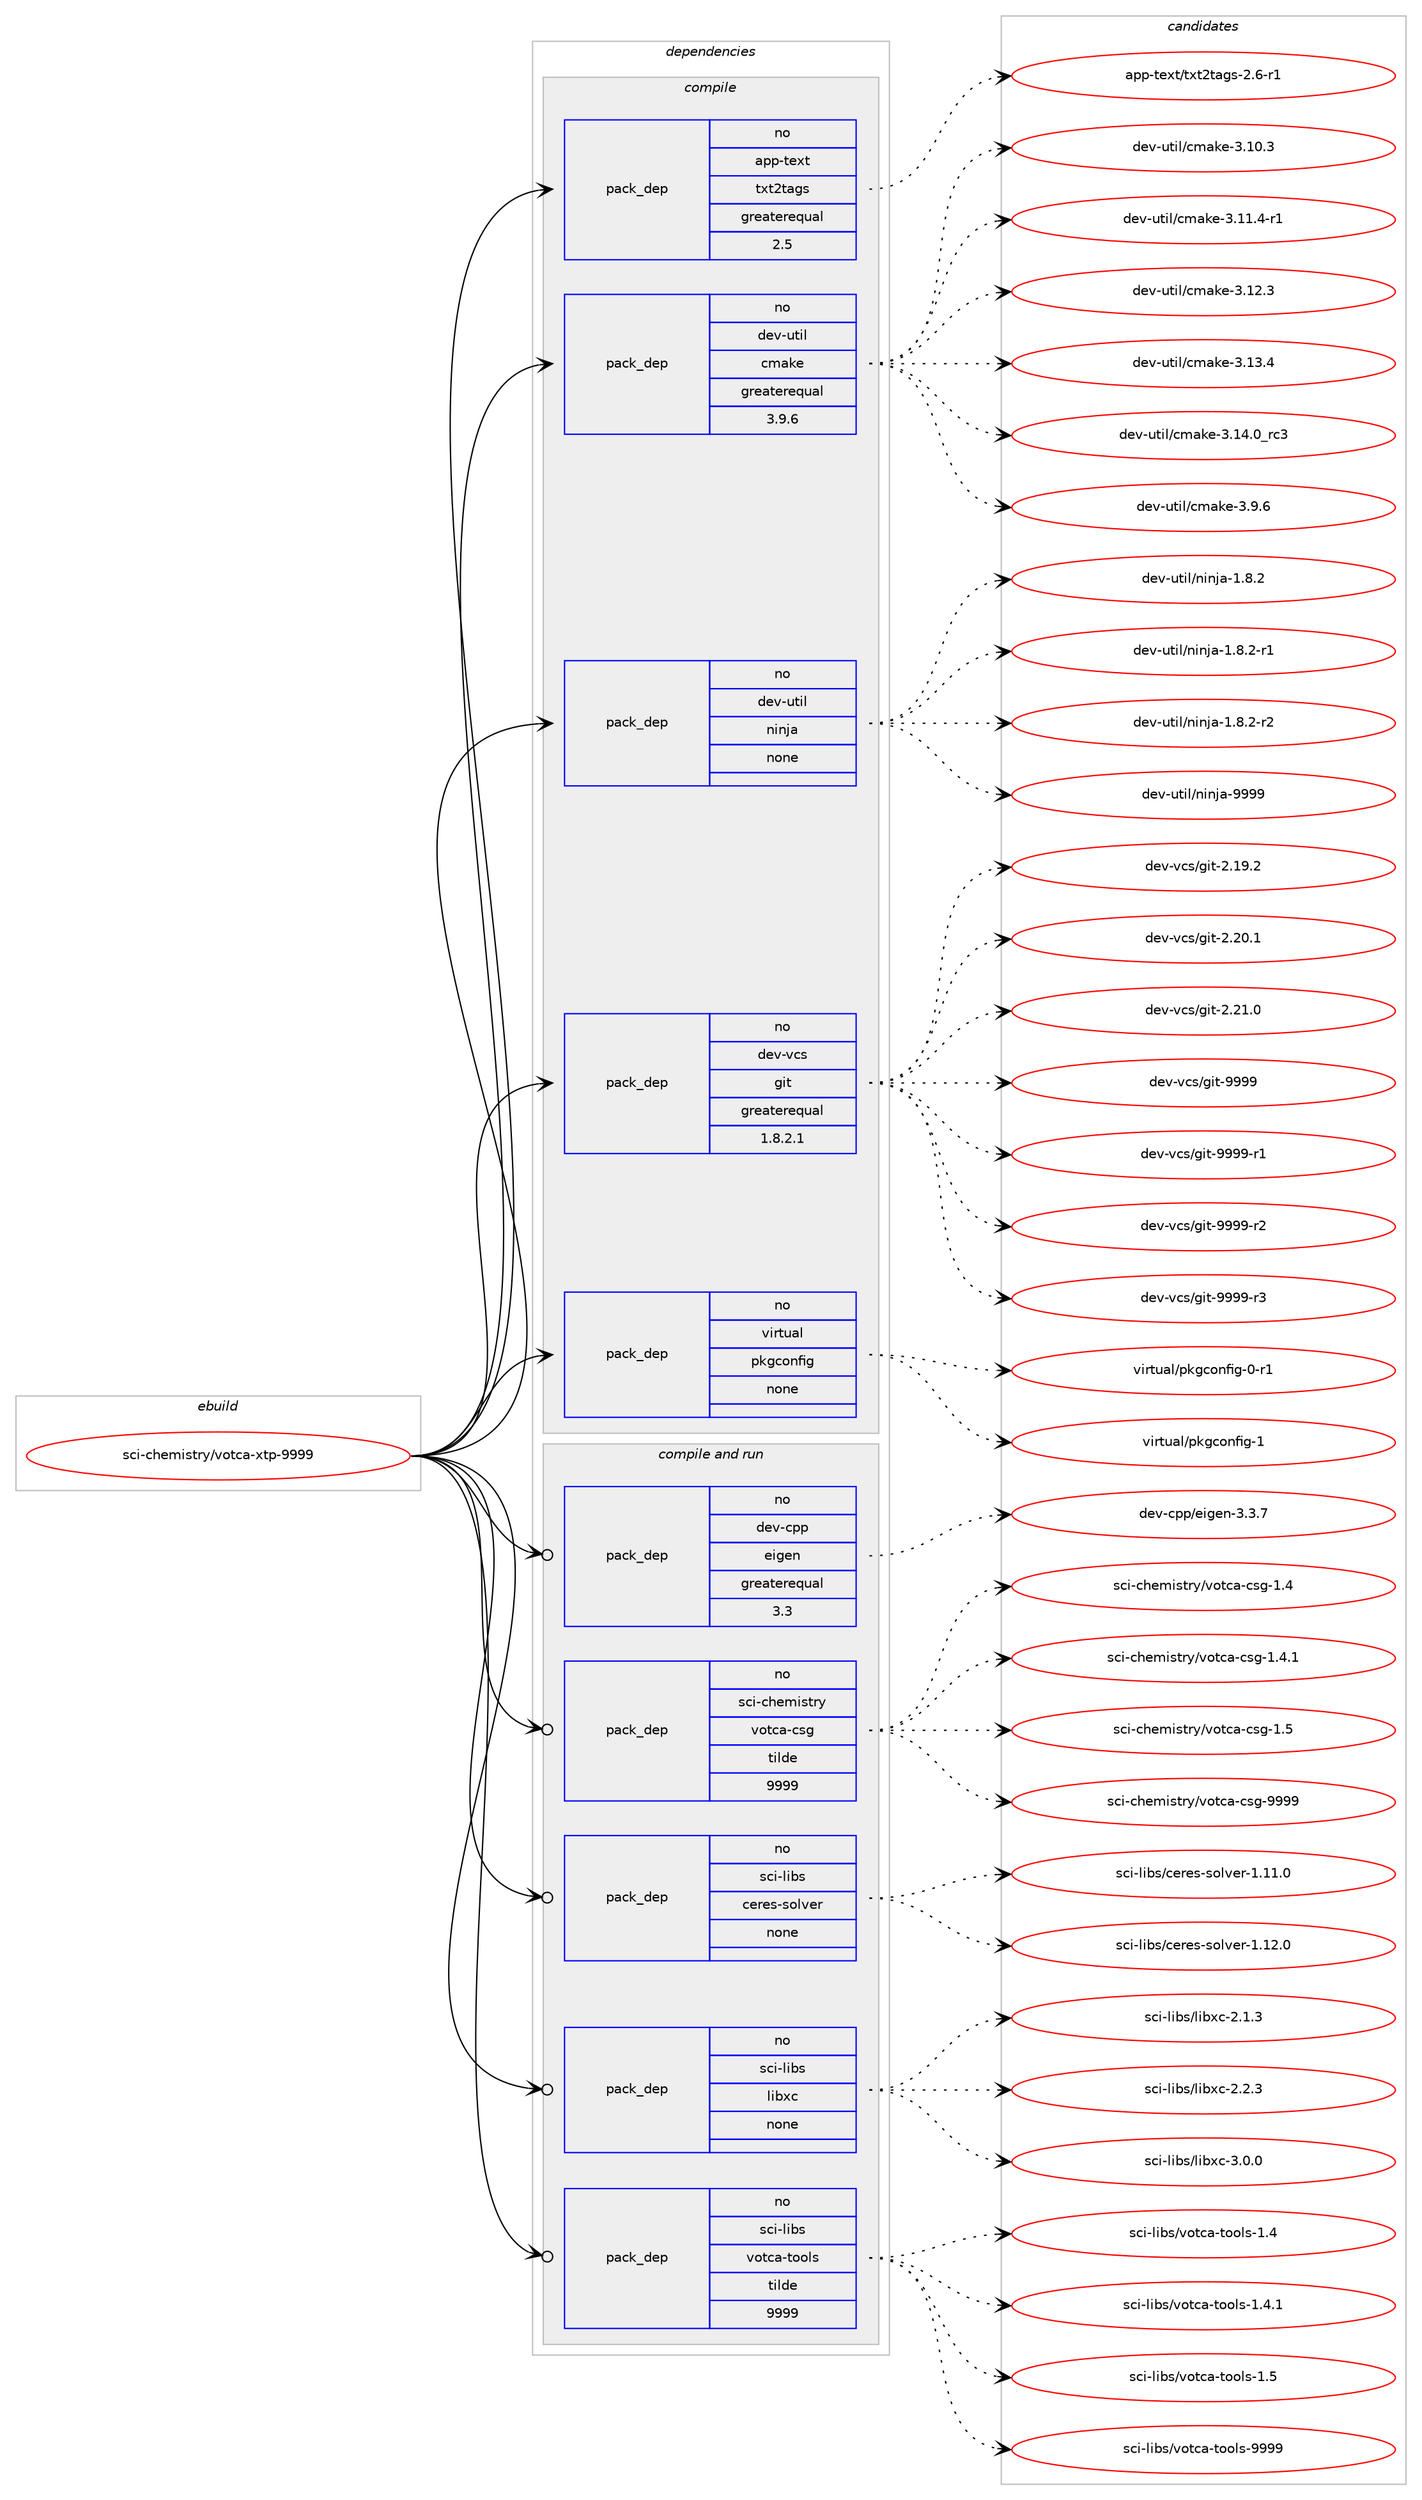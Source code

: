 digraph prolog {

# *************
# Graph options
# *************

newrank=true;
concentrate=true;
compound=true;
graph [rankdir=LR,fontname=Helvetica,fontsize=10,ranksep=1.5];#, ranksep=2.5, nodesep=0.2];
edge  [arrowhead=vee];
node  [fontname=Helvetica,fontsize=10];

# **********
# The ebuild
# **********

subgraph cluster_leftcol {
color=gray;
rank=same;
label=<<i>ebuild</i>>;
id [label="sci-chemistry/votca-xtp-9999", color=red, width=4, href="../sci-chemistry/votca-xtp-9999.svg"];
}

# ****************
# The dependencies
# ****************

subgraph cluster_midcol {
color=gray;
label=<<i>dependencies</i>>;
subgraph cluster_compile {
fillcolor="#eeeeee";
style=filled;
label=<<i>compile</i>>;
subgraph pack1208813 {
dependency1689022 [label=<<TABLE BORDER="0" CELLBORDER="1" CELLSPACING="0" CELLPADDING="4" WIDTH="220"><TR><TD ROWSPAN="6" CELLPADDING="30">pack_dep</TD></TR><TR><TD WIDTH="110">no</TD></TR><TR><TD>app-text</TD></TR><TR><TD>txt2tags</TD></TR><TR><TD>greaterequal</TD></TR><TR><TD>2.5</TD></TR></TABLE>>, shape=none, color=blue];
}
id:e -> dependency1689022:w [weight=20,style="solid",arrowhead="vee"];
subgraph pack1208814 {
dependency1689023 [label=<<TABLE BORDER="0" CELLBORDER="1" CELLSPACING="0" CELLPADDING="4" WIDTH="220"><TR><TD ROWSPAN="6" CELLPADDING="30">pack_dep</TD></TR><TR><TD WIDTH="110">no</TD></TR><TR><TD>dev-util</TD></TR><TR><TD>cmake</TD></TR><TR><TD>greaterequal</TD></TR><TR><TD>3.9.6</TD></TR></TABLE>>, shape=none, color=blue];
}
id:e -> dependency1689023:w [weight=20,style="solid",arrowhead="vee"];
subgraph pack1208815 {
dependency1689024 [label=<<TABLE BORDER="0" CELLBORDER="1" CELLSPACING="0" CELLPADDING="4" WIDTH="220"><TR><TD ROWSPAN="6" CELLPADDING="30">pack_dep</TD></TR><TR><TD WIDTH="110">no</TD></TR><TR><TD>dev-util</TD></TR><TR><TD>ninja</TD></TR><TR><TD>none</TD></TR><TR><TD></TD></TR></TABLE>>, shape=none, color=blue];
}
id:e -> dependency1689024:w [weight=20,style="solid",arrowhead="vee"];
subgraph pack1208816 {
dependency1689025 [label=<<TABLE BORDER="0" CELLBORDER="1" CELLSPACING="0" CELLPADDING="4" WIDTH="220"><TR><TD ROWSPAN="6" CELLPADDING="30">pack_dep</TD></TR><TR><TD WIDTH="110">no</TD></TR><TR><TD>dev-vcs</TD></TR><TR><TD>git</TD></TR><TR><TD>greaterequal</TD></TR><TR><TD>1.8.2.1</TD></TR></TABLE>>, shape=none, color=blue];
}
id:e -> dependency1689025:w [weight=20,style="solid",arrowhead="vee"];
subgraph pack1208817 {
dependency1689026 [label=<<TABLE BORDER="0" CELLBORDER="1" CELLSPACING="0" CELLPADDING="4" WIDTH="220"><TR><TD ROWSPAN="6" CELLPADDING="30">pack_dep</TD></TR><TR><TD WIDTH="110">no</TD></TR><TR><TD>virtual</TD></TR><TR><TD>pkgconfig</TD></TR><TR><TD>none</TD></TR><TR><TD></TD></TR></TABLE>>, shape=none, color=blue];
}
id:e -> dependency1689026:w [weight=20,style="solid",arrowhead="vee"];
}
subgraph cluster_compileandrun {
fillcolor="#eeeeee";
style=filled;
label=<<i>compile and run</i>>;
subgraph pack1208818 {
dependency1689027 [label=<<TABLE BORDER="0" CELLBORDER="1" CELLSPACING="0" CELLPADDING="4" WIDTH="220"><TR><TD ROWSPAN="6" CELLPADDING="30">pack_dep</TD></TR><TR><TD WIDTH="110">no</TD></TR><TR><TD>dev-cpp</TD></TR><TR><TD>eigen</TD></TR><TR><TD>greaterequal</TD></TR><TR><TD>3.3</TD></TR></TABLE>>, shape=none, color=blue];
}
id:e -> dependency1689027:w [weight=20,style="solid",arrowhead="odotvee"];
subgraph pack1208819 {
dependency1689028 [label=<<TABLE BORDER="0" CELLBORDER="1" CELLSPACING="0" CELLPADDING="4" WIDTH="220"><TR><TD ROWSPAN="6" CELLPADDING="30">pack_dep</TD></TR><TR><TD WIDTH="110">no</TD></TR><TR><TD>sci-chemistry</TD></TR><TR><TD>votca-csg</TD></TR><TR><TD>tilde</TD></TR><TR><TD>9999</TD></TR></TABLE>>, shape=none, color=blue];
}
id:e -> dependency1689028:w [weight=20,style="solid",arrowhead="odotvee"];
subgraph pack1208820 {
dependency1689029 [label=<<TABLE BORDER="0" CELLBORDER="1" CELLSPACING="0" CELLPADDING="4" WIDTH="220"><TR><TD ROWSPAN="6" CELLPADDING="30">pack_dep</TD></TR><TR><TD WIDTH="110">no</TD></TR><TR><TD>sci-libs</TD></TR><TR><TD>ceres-solver</TD></TR><TR><TD>none</TD></TR><TR><TD></TD></TR></TABLE>>, shape=none, color=blue];
}
id:e -> dependency1689029:w [weight=20,style="solid",arrowhead="odotvee"];
subgraph pack1208821 {
dependency1689030 [label=<<TABLE BORDER="0" CELLBORDER="1" CELLSPACING="0" CELLPADDING="4" WIDTH="220"><TR><TD ROWSPAN="6" CELLPADDING="30">pack_dep</TD></TR><TR><TD WIDTH="110">no</TD></TR><TR><TD>sci-libs</TD></TR><TR><TD>libxc</TD></TR><TR><TD>none</TD></TR><TR><TD></TD></TR></TABLE>>, shape=none, color=blue];
}
id:e -> dependency1689030:w [weight=20,style="solid",arrowhead="odotvee"];
subgraph pack1208822 {
dependency1689031 [label=<<TABLE BORDER="0" CELLBORDER="1" CELLSPACING="0" CELLPADDING="4" WIDTH="220"><TR><TD ROWSPAN="6" CELLPADDING="30">pack_dep</TD></TR><TR><TD WIDTH="110">no</TD></TR><TR><TD>sci-libs</TD></TR><TR><TD>votca-tools</TD></TR><TR><TD>tilde</TD></TR><TR><TD>9999</TD></TR></TABLE>>, shape=none, color=blue];
}
id:e -> dependency1689031:w [weight=20,style="solid",arrowhead="odotvee"];
}
subgraph cluster_run {
fillcolor="#eeeeee";
style=filled;
label=<<i>run</i>>;
}
}

# **************
# The candidates
# **************

subgraph cluster_choices {
rank=same;
color=gray;
label=<<i>candidates</i>>;

subgraph choice1208813 {
color=black;
nodesep=1;
choice9711211245116101120116471161201165011697103115455046544511449 [label="app-text/txt2tags-2.6-r1", color=red, width=4,href="../app-text/txt2tags-2.6-r1.svg"];
dependency1689022:e -> choice9711211245116101120116471161201165011697103115455046544511449:w [style=dotted,weight="100"];
}
subgraph choice1208814 {
color=black;
nodesep=1;
choice1001011184511711610510847991099710710145514649484651 [label="dev-util/cmake-3.10.3", color=red, width=4,href="../dev-util/cmake-3.10.3.svg"];
choice10010111845117116105108479910997107101455146494946524511449 [label="dev-util/cmake-3.11.4-r1", color=red, width=4,href="../dev-util/cmake-3.11.4-r1.svg"];
choice1001011184511711610510847991099710710145514649504651 [label="dev-util/cmake-3.12.3", color=red, width=4,href="../dev-util/cmake-3.12.3.svg"];
choice1001011184511711610510847991099710710145514649514652 [label="dev-util/cmake-3.13.4", color=red, width=4,href="../dev-util/cmake-3.13.4.svg"];
choice1001011184511711610510847991099710710145514649524648951149951 [label="dev-util/cmake-3.14.0_rc3", color=red, width=4,href="../dev-util/cmake-3.14.0_rc3.svg"];
choice10010111845117116105108479910997107101455146574654 [label="dev-util/cmake-3.9.6", color=red, width=4,href="../dev-util/cmake-3.9.6.svg"];
dependency1689023:e -> choice1001011184511711610510847991099710710145514649484651:w [style=dotted,weight="100"];
dependency1689023:e -> choice10010111845117116105108479910997107101455146494946524511449:w [style=dotted,weight="100"];
dependency1689023:e -> choice1001011184511711610510847991099710710145514649504651:w [style=dotted,weight="100"];
dependency1689023:e -> choice1001011184511711610510847991099710710145514649514652:w [style=dotted,weight="100"];
dependency1689023:e -> choice1001011184511711610510847991099710710145514649524648951149951:w [style=dotted,weight="100"];
dependency1689023:e -> choice10010111845117116105108479910997107101455146574654:w [style=dotted,weight="100"];
}
subgraph choice1208815 {
color=black;
nodesep=1;
choice100101118451171161051084711010511010697454946564650 [label="dev-util/ninja-1.8.2", color=red, width=4,href="../dev-util/ninja-1.8.2.svg"];
choice1001011184511711610510847110105110106974549465646504511449 [label="dev-util/ninja-1.8.2-r1", color=red, width=4,href="../dev-util/ninja-1.8.2-r1.svg"];
choice1001011184511711610510847110105110106974549465646504511450 [label="dev-util/ninja-1.8.2-r2", color=red, width=4,href="../dev-util/ninja-1.8.2-r2.svg"];
choice1001011184511711610510847110105110106974557575757 [label="dev-util/ninja-9999", color=red, width=4,href="../dev-util/ninja-9999.svg"];
dependency1689024:e -> choice100101118451171161051084711010511010697454946564650:w [style=dotted,weight="100"];
dependency1689024:e -> choice1001011184511711610510847110105110106974549465646504511449:w [style=dotted,weight="100"];
dependency1689024:e -> choice1001011184511711610510847110105110106974549465646504511450:w [style=dotted,weight="100"];
dependency1689024:e -> choice1001011184511711610510847110105110106974557575757:w [style=dotted,weight="100"];
}
subgraph choice1208816 {
color=black;
nodesep=1;
choice10010111845118991154710310511645504649574650 [label="dev-vcs/git-2.19.2", color=red, width=4,href="../dev-vcs/git-2.19.2.svg"];
choice10010111845118991154710310511645504650484649 [label="dev-vcs/git-2.20.1", color=red, width=4,href="../dev-vcs/git-2.20.1.svg"];
choice10010111845118991154710310511645504650494648 [label="dev-vcs/git-2.21.0", color=red, width=4,href="../dev-vcs/git-2.21.0.svg"];
choice1001011184511899115471031051164557575757 [label="dev-vcs/git-9999", color=red, width=4,href="../dev-vcs/git-9999.svg"];
choice10010111845118991154710310511645575757574511449 [label="dev-vcs/git-9999-r1", color=red, width=4,href="../dev-vcs/git-9999-r1.svg"];
choice10010111845118991154710310511645575757574511450 [label="dev-vcs/git-9999-r2", color=red, width=4,href="../dev-vcs/git-9999-r2.svg"];
choice10010111845118991154710310511645575757574511451 [label="dev-vcs/git-9999-r3", color=red, width=4,href="../dev-vcs/git-9999-r3.svg"];
dependency1689025:e -> choice10010111845118991154710310511645504649574650:w [style=dotted,weight="100"];
dependency1689025:e -> choice10010111845118991154710310511645504650484649:w [style=dotted,weight="100"];
dependency1689025:e -> choice10010111845118991154710310511645504650494648:w [style=dotted,weight="100"];
dependency1689025:e -> choice1001011184511899115471031051164557575757:w [style=dotted,weight="100"];
dependency1689025:e -> choice10010111845118991154710310511645575757574511449:w [style=dotted,weight="100"];
dependency1689025:e -> choice10010111845118991154710310511645575757574511450:w [style=dotted,weight="100"];
dependency1689025:e -> choice10010111845118991154710310511645575757574511451:w [style=dotted,weight="100"];
}
subgraph choice1208817 {
color=black;
nodesep=1;
choice11810511411611797108471121071039911111010210510345484511449 [label="virtual/pkgconfig-0-r1", color=red, width=4,href="../virtual/pkgconfig-0-r1.svg"];
choice1181051141161179710847112107103991111101021051034549 [label="virtual/pkgconfig-1", color=red, width=4,href="../virtual/pkgconfig-1.svg"];
dependency1689026:e -> choice11810511411611797108471121071039911111010210510345484511449:w [style=dotted,weight="100"];
dependency1689026:e -> choice1181051141161179710847112107103991111101021051034549:w [style=dotted,weight="100"];
}
subgraph choice1208818 {
color=black;
nodesep=1;
choice100101118459911211247101105103101110455146514655 [label="dev-cpp/eigen-3.3.7", color=red, width=4,href="../dev-cpp/eigen-3.3.7.svg"];
dependency1689027:e -> choice100101118459911211247101105103101110455146514655:w [style=dotted,weight="100"];
}
subgraph choice1208819 {
color=black;
nodesep=1;
choice115991054599104101109105115116114121471181111169997459911510345494652 [label="sci-chemistry/votca-csg-1.4", color=red, width=4,href="../sci-chemistry/votca-csg-1.4.svg"];
choice1159910545991041011091051151161141214711811111699974599115103454946524649 [label="sci-chemistry/votca-csg-1.4.1", color=red, width=4,href="../sci-chemistry/votca-csg-1.4.1.svg"];
choice115991054599104101109105115116114121471181111169997459911510345494653 [label="sci-chemistry/votca-csg-1.5", color=red, width=4,href="../sci-chemistry/votca-csg-1.5.svg"];
choice11599105459910410110910511511611412147118111116999745991151034557575757 [label="sci-chemistry/votca-csg-9999", color=red, width=4,href="../sci-chemistry/votca-csg-9999.svg"];
dependency1689028:e -> choice115991054599104101109105115116114121471181111169997459911510345494652:w [style=dotted,weight="100"];
dependency1689028:e -> choice1159910545991041011091051151161141214711811111699974599115103454946524649:w [style=dotted,weight="100"];
dependency1689028:e -> choice115991054599104101109105115116114121471181111169997459911510345494653:w [style=dotted,weight="100"];
dependency1689028:e -> choice11599105459910410110910511511611412147118111116999745991151034557575757:w [style=dotted,weight="100"];
}
subgraph choice1208820 {
color=black;
nodesep=1;
choice11599105451081059811547991011141011154511511110811810111445494649494648 [label="sci-libs/ceres-solver-1.11.0", color=red, width=4,href="../sci-libs/ceres-solver-1.11.0.svg"];
choice11599105451081059811547991011141011154511511110811810111445494649504648 [label="sci-libs/ceres-solver-1.12.0", color=red, width=4,href="../sci-libs/ceres-solver-1.12.0.svg"];
dependency1689029:e -> choice11599105451081059811547991011141011154511511110811810111445494649494648:w [style=dotted,weight="100"];
dependency1689029:e -> choice11599105451081059811547991011141011154511511110811810111445494649504648:w [style=dotted,weight="100"];
}
subgraph choice1208821 {
color=black;
nodesep=1;
choice115991054510810598115471081059812099455046494651 [label="sci-libs/libxc-2.1.3", color=red, width=4,href="../sci-libs/libxc-2.1.3.svg"];
choice115991054510810598115471081059812099455046504651 [label="sci-libs/libxc-2.2.3", color=red, width=4,href="../sci-libs/libxc-2.2.3.svg"];
choice115991054510810598115471081059812099455146484648 [label="sci-libs/libxc-3.0.0", color=red, width=4,href="../sci-libs/libxc-3.0.0.svg"];
dependency1689030:e -> choice115991054510810598115471081059812099455046494651:w [style=dotted,weight="100"];
dependency1689030:e -> choice115991054510810598115471081059812099455046504651:w [style=dotted,weight="100"];
dependency1689030:e -> choice115991054510810598115471081059812099455146484648:w [style=dotted,weight="100"];
}
subgraph choice1208822 {
color=black;
nodesep=1;
choice1159910545108105981154711811111699974511611111110811545494652 [label="sci-libs/votca-tools-1.4", color=red, width=4,href="../sci-libs/votca-tools-1.4.svg"];
choice11599105451081059811547118111116999745116111111108115454946524649 [label="sci-libs/votca-tools-1.4.1", color=red, width=4,href="../sci-libs/votca-tools-1.4.1.svg"];
choice1159910545108105981154711811111699974511611111110811545494653 [label="sci-libs/votca-tools-1.5", color=red, width=4,href="../sci-libs/votca-tools-1.5.svg"];
choice115991054510810598115471181111169997451161111111081154557575757 [label="sci-libs/votca-tools-9999", color=red, width=4,href="../sci-libs/votca-tools-9999.svg"];
dependency1689031:e -> choice1159910545108105981154711811111699974511611111110811545494652:w [style=dotted,weight="100"];
dependency1689031:e -> choice11599105451081059811547118111116999745116111111108115454946524649:w [style=dotted,weight="100"];
dependency1689031:e -> choice1159910545108105981154711811111699974511611111110811545494653:w [style=dotted,weight="100"];
dependency1689031:e -> choice115991054510810598115471181111169997451161111111081154557575757:w [style=dotted,weight="100"];
}
}

}
